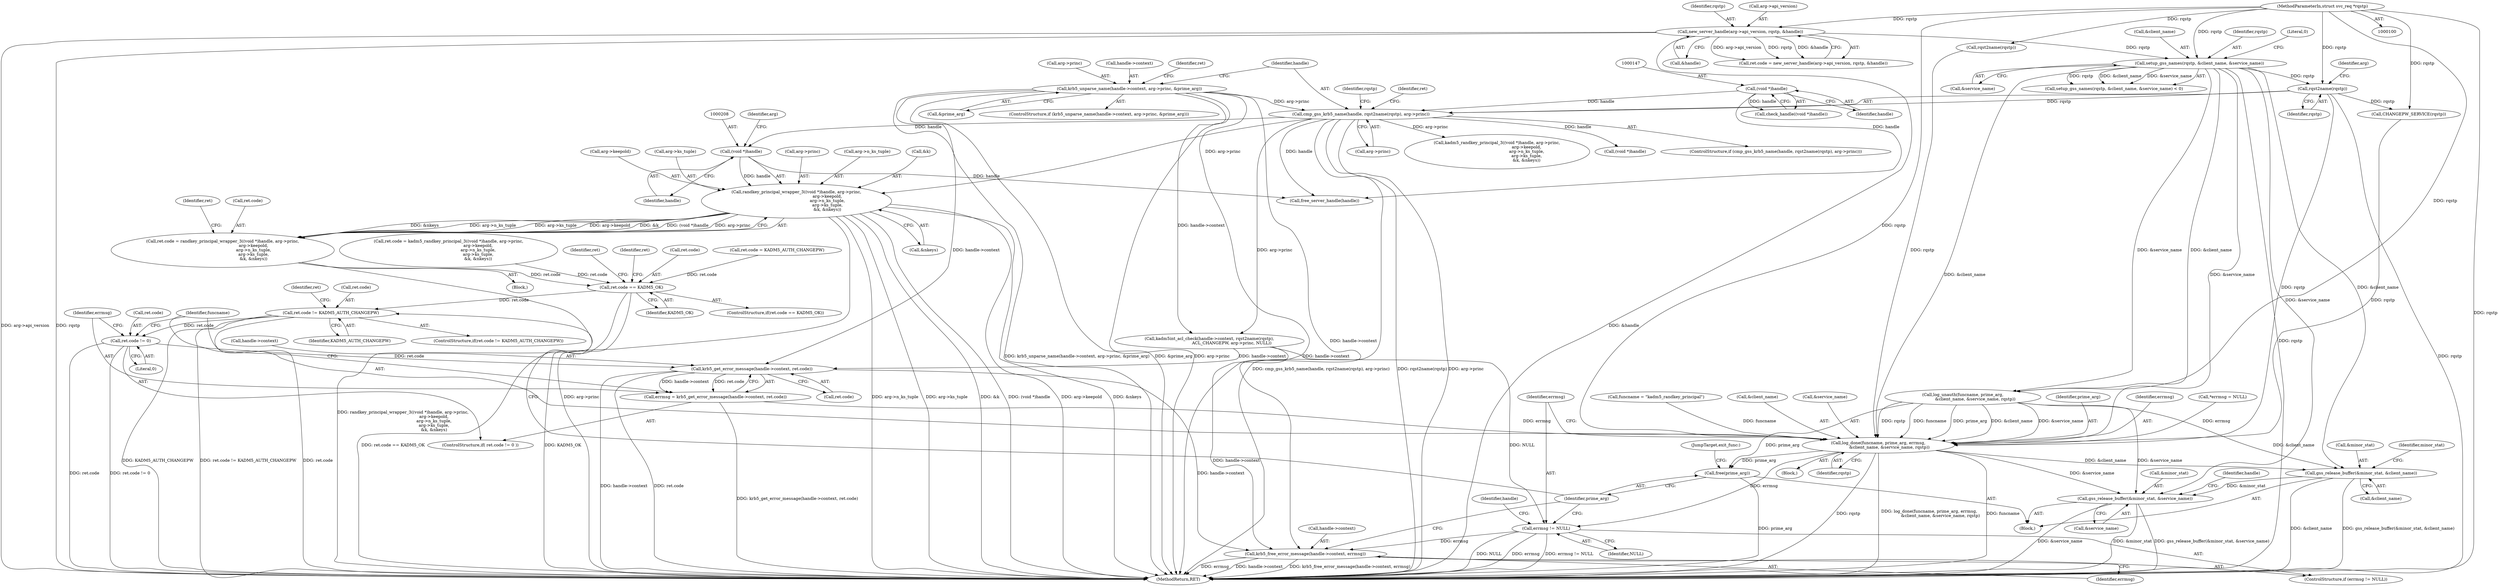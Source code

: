 digraph "0_krb5_83ed75feba32e46f736fcce0d96a0445f29b96c2_1@API" {
"1000206" [label="(Call,randkey_principal_wrapper_3((void *)handle, arg->princ,\n                                               arg->keepold,\n                                               arg->n_ks_tuple,\n                                               arg->ks_tuple,\n                                               &k, &nkeys))"];
"1000207" [label="(Call,(void *)handle)"];
"1000194" [label="(Call,cmp_gss_krb5_name(handle, rqst2name(rqstp), arg->princ))"];
"1000146" [label="(Call,(void *)handle)"];
"1000196" [label="(Call,rqst2name(rqstp))"];
"1000162" [label="(Call,setup_gss_names(rqstp, &client_name, &service_name))"];
"1000132" [label="(Call,new_server_handle(arg->api_version, rqstp, &handle))"];
"1000102" [label="(MethodParameterIn,struct svc_req *rqstp)"];
"1000177" [label="(Call,krb5_unparse_name(handle->context, arg->princ, &prime_arg))"];
"1000202" [label="(Call,ret.code = randkey_principal_wrapper_3((void *)handle, arg->princ,\n                                               arg->keepold,\n                                               arg->n_ks_tuple,\n                                               arg->ks_tuple,\n                                               &k, &nkeys))"];
"1000284" [label="(Call,ret.code == KADM5_OK)"];
"1000301" [label="(Call,ret.code != KADM5_AUTH_CHANGEPW)"];
"1000308" [label="(Call,ret.code != 0)"];
"1000315" [label="(Call,krb5_get_error_message(handle->context, ret.code))"];
"1000313" [label="(Call,errmsg = krb5_get_error_message(handle->context, ret.code))"];
"1000322" [label="(Call,log_done(funcname, prime_arg, errmsg,\n                 &client_name, &service_name, rqstp))"];
"1000332" [label="(Call,errmsg != NULL)"];
"1000335" [label="(Call,krb5_free_error_message(handle->context, errmsg))"];
"1000340" [label="(Call,free(prime_arg))"];
"1000343" [label="(Call,gss_release_buffer(&minor_stat, &client_name))"];
"1000348" [label="(Call,gss_release_buffer(&minor_stat, &service_name))"];
"1000331" [label="(ControlStructure,if (errmsg != NULL))"];
"1000230" [label="(Call,CHANGEPW_SERVICE(rqstp))"];
"1000354" [label="(Identifier,handle)"];
"1000184" [label="(Call,&prime_arg)"];
"1000232" [label="(Call,kadm5int_acl_check(handle->context, rqst2name(rqstp),\n                                  ACL_CHANGEPW, arg->princ, NULL))"];
"1000222" [label="(Call,&k)"];
"1000102" [label="(MethodParameterIn,struct svc_req *rqstp)"];
"1000206" [label="(Call,randkey_principal_wrapper_3((void *)handle, arg->princ,\n                                               arg->keepold,\n                                               arg->n_ks_tuple,\n                                               arg->ks_tuple,\n                                               &k, &nkeys))"];
"1000303" [label="(Identifier,ret)"];
"1000315" [label="(Call,krb5_get_error_message(handle->context, ret.code))"];
"1000199" [label="(Identifier,arg)"];
"1000202" [label="(Call,ret.code = randkey_principal_wrapper_3((void *)handle, arg->princ,\n                                               arg->keepold,\n                                               arg->n_ks_tuple,\n                                               arg->ks_tuple,\n                                               &k, &nkeys))"];
"1000346" [label="(Call,&client_name)"];
"1000348" [label="(Call,gss_release_buffer(&minor_stat, &service_name))"];
"1000176" [label="(ControlStructure,if (krb5_unparse_name(handle->context, arg->princ, &prime_arg)))"];
"1000340" [label="(Call,free(prime_arg))"];
"1000309" [label="(Call,ret.code)"];
"1000209" [label="(Identifier,handle)"];
"1000353" [label="(Call,free_server_handle(handle))"];
"1000145" [label="(Call,check_handle((void *)handle))"];
"1000306" [label="(Block,)"];
"1000349" [label="(Call,&minor_stat)"];
"1000196" [label="(Call,rqst2name(rqstp))"];
"1000323" [label="(Identifier,funcname)"];
"1000312" [label="(Literal,0)"];
"1000168" [label="(Literal,0)"];
"1000236" [label="(Call,rqst2name(rqstp))"];
"1000103" [label="(Block,)"];
"1000177" [label="(Call,krb5_unparse_name(handle->context, arg->princ, &prime_arg))"];
"1000316" [label="(Call,handle->context)"];
"1000195" [label="(Identifier,handle)"];
"1000305" [label="(Identifier,KADM5_AUTH_CHANGEPW)"];
"1000194" [label="(Call,cmp_gss_krb5_name(handle, rqst2name(rqstp), arg->princ))"];
"1000198" [label="(Call,arg->princ)"];
"1000137" [label="(Call,&handle)"];
"1000231" [label="(Identifier,rqstp)"];
"1000330" [label="(Identifier,rqstp)"];
"1000270" [label="(Call,log_unauth(funcname, prime_arg,\n                   &client_name, &service_name, rqstp))"];
"1000161" [label="(Call,setup_gss_names(rqstp, &client_name, &service_name) < 0)"];
"1000285" [label="(Call,ret.code)"];
"1000164" [label="(Call,&client_name)"];
"1000335" [label="(Call,krb5_free_error_message(handle->context, errmsg))"];
"1000197" [label="(Identifier,rqstp)"];
"1000324" [label="(Identifier,prime_arg)"];
"1000213" [label="(Call,arg->keepold)"];
"1000337" [label="(Identifier,handle)"];
"1000344" [label="(Call,&minor_stat)"];
"1000204" [label="(Identifier,ret)"];
"1000308" [label="(Call,ret.code != 0)"];
"1000336" [label="(Call,handle->context)"];
"1000219" [label="(Call,arg->ks_tuple)"];
"1000325" [label="(Identifier,errmsg)"];
"1000248" [label="(Call,kadm5_randkey_principal_3((void *)handle, arg->princ,\n                                             arg->keepold,\n                                             arg->n_ks_tuple,\n                                             arg->ks_tuple,\n                                             &k, &nkeys))"];
"1000162" [label="(Call,setup_gss_names(rqstp, &client_name, &service_name))"];
"1000307" [label="(ControlStructure,if( ret.code != 0 ))"];
"1000278" [label="(Call,ret.code = KADM5_AUTH_CHANGEPW)"];
"1000300" [label="(ControlStructure,if(ret.code != KADM5_AUTH_CHANGEPW))"];
"1000302" [label="(Call,ret.code)"];
"1000146" [label="(Call,(void *)handle)"];
"1000350" [label="(Identifier,minor_stat)"];
"1000332" [label="(Call,errmsg != NULL)"];
"1000333" [label="(Identifier,errmsg)"];
"1000120" [label="(Call,*errmsg = NULL)"];
"1000224" [label="(Call,&nkeys)"];
"1000310" [label="(Identifier,ret)"];
"1000181" [label="(Call,arg->princ)"];
"1000249" [label="(Call,(void *)handle)"];
"1000358" [label="(MethodReturn,RET)"];
"1000244" [label="(Call,ret.code = kadm5_randkey_principal_3((void *)handle, arg->princ,\n                                             arg->keepold,\n                                             arg->n_ks_tuple,\n                                             arg->ks_tuple,\n                                             &k, &nkeys))"];
"1000351" [label="(Call,&service_name)"];
"1000207" [label="(Call,(void *)handle)"];
"1000288" [label="(Identifier,KADM5_OK)"];
"1000283" [label="(ControlStructure,if(ret.code == KADM5_OK))"];
"1000319" [label="(Call,ret.code)"];
"1000166" [label="(Call,&service_name)"];
"1000148" [label="(Identifier,handle)"];
"1000193" [label="(ControlStructure,if (cmp_gss_krb5_name(handle, rqst2name(rqstp), arg->princ)))"];
"1000341" [label="(Identifier,prime_arg)"];
"1000157" [label="(Call,funcname = \"kadm5_randkey_principal\")"];
"1000326" [label="(Call,&client_name)"];
"1000132" [label="(Call,new_server_handle(arg->api_version, rqstp, &handle))"];
"1000136" [label="(Identifier,rqstp)"];
"1000328" [label="(Call,&service_name)"];
"1000210" [label="(Call,arg->princ)"];
"1000284" [label="(Call,ret.code == KADM5_OK)"];
"1000201" [label="(Block,)"];
"1000301" [label="(Call,ret.code != KADM5_AUTH_CHANGEPW)"];
"1000178" [label="(Call,handle->context)"];
"1000343" [label="(Call,gss_release_buffer(&minor_stat, &client_name))"];
"1000163" [label="(Identifier,rqstp)"];
"1000342" [label="(JumpTarget,exit_func:)"];
"1000286" [label="(Identifier,ret)"];
"1000216" [label="(Call,arg->n_ks_tuple)"];
"1000133" [label="(Call,arg->api_version)"];
"1000203" [label="(Call,ret.code)"];
"1000339" [label="(Identifier,errmsg)"];
"1000292" [label="(Identifier,ret)"];
"1000211" [label="(Identifier,arg)"];
"1000334" [label="(Identifier,NULL)"];
"1000314" [label="(Identifier,errmsg)"];
"1000322" [label="(Call,log_done(funcname, prime_arg, errmsg,\n                 &client_name, &service_name, rqstp))"];
"1000313" [label="(Call,errmsg = krb5_get_error_message(handle->context, ret.code))"];
"1000189" [label="(Identifier,ret)"];
"1000128" [label="(Call,ret.code = new_server_handle(arg->api_version, rqstp, &handle))"];
"1000206" -> "1000202"  [label="AST: "];
"1000206" -> "1000224"  [label="CFG: "];
"1000207" -> "1000206"  [label="AST: "];
"1000210" -> "1000206"  [label="AST: "];
"1000213" -> "1000206"  [label="AST: "];
"1000216" -> "1000206"  [label="AST: "];
"1000219" -> "1000206"  [label="AST: "];
"1000222" -> "1000206"  [label="AST: "];
"1000224" -> "1000206"  [label="AST: "];
"1000202" -> "1000206"  [label="CFG: "];
"1000206" -> "1000358"  [label="DDG: arg->princ"];
"1000206" -> "1000358"  [label="DDG: arg->n_ks_tuple"];
"1000206" -> "1000358"  [label="DDG: arg->ks_tuple"];
"1000206" -> "1000358"  [label="DDG: &k"];
"1000206" -> "1000358"  [label="DDG: (void *)handle"];
"1000206" -> "1000358"  [label="DDG: arg->keepold"];
"1000206" -> "1000358"  [label="DDG: &nkeys"];
"1000206" -> "1000202"  [label="DDG: &nkeys"];
"1000206" -> "1000202"  [label="DDG: arg->n_ks_tuple"];
"1000206" -> "1000202"  [label="DDG: arg->ks_tuple"];
"1000206" -> "1000202"  [label="DDG: arg->keepold"];
"1000206" -> "1000202"  [label="DDG: &k"];
"1000206" -> "1000202"  [label="DDG: (void *)handle"];
"1000206" -> "1000202"  [label="DDG: arg->princ"];
"1000207" -> "1000206"  [label="DDG: handle"];
"1000194" -> "1000206"  [label="DDG: arg->princ"];
"1000207" -> "1000209"  [label="CFG: "];
"1000208" -> "1000207"  [label="AST: "];
"1000209" -> "1000207"  [label="AST: "];
"1000211" -> "1000207"  [label="CFG: "];
"1000194" -> "1000207"  [label="DDG: handle"];
"1000207" -> "1000353"  [label="DDG: handle"];
"1000194" -> "1000193"  [label="AST: "];
"1000194" -> "1000198"  [label="CFG: "];
"1000195" -> "1000194"  [label="AST: "];
"1000196" -> "1000194"  [label="AST: "];
"1000198" -> "1000194"  [label="AST: "];
"1000204" -> "1000194"  [label="CFG: "];
"1000231" -> "1000194"  [label="CFG: "];
"1000194" -> "1000358"  [label="DDG: cmp_gss_krb5_name(handle, rqst2name(rqstp), arg->princ)"];
"1000194" -> "1000358"  [label="DDG: rqst2name(rqstp)"];
"1000194" -> "1000358"  [label="DDG: arg->princ"];
"1000146" -> "1000194"  [label="DDG: handle"];
"1000196" -> "1000194"  [label="DDG: rqstp"];
"1000177" -> "1000194"  [label="DDG: arg->princ"];
"1000194" -> "1000232"  [label="DDG: arg->princ"];
"1000194" -> "1000249"  [label="DDG: handle"];
"1000194" -> "1000248"  [label="DDG: arg->princ"];
"1000194" -> "1000353"  [label="DDG: handle"];
"1000146" -> "1000145"  [label="AST: "];
"1000146" -> "1000148"  [label="CFG: "];
"1000147" -> "1000146"  [label="AST: "];
"1000148" -> "1000146"  [label="AST: "];
"1000145" -> "1000146"  [label="CFG: "];
"1000146" -> "1000145"  [label="DDG: handle"];
"1000146" -> "1000353"  [label="DDG: handle"];
"1000196" -> "1000197"  [label="CFG: "];
"1000197" -> "1000196"  [label="AST: "];
"1000199" -> "1000196"  [label="CFG: "];
"1000196" -> "1000358"  [label="DDG: rqstp"];
"1000162" -> "1000196"  [label="DDG: rqstp"];
"1000102" -> "1000196"  [label="DDG: rqstp"];
"1000196" -> "1000230"  [label="DDG: rqstp"];
"1000196" -> "1000322"  [label="DDG: rqstp"];
"1000162" -> "1000161"  [label="AST: "];
"1000162" -> "1000166"  [label="CFG: "];
"1000163" -> "1000162"  [label="AST: "];
"1000164" -> "1000162"  [label="AST: "];
"1000166" -> "1000162"  [label="AST: "];
"1000168" -> "1000162"  [label="CFG: "];
"1000162" -> "1000358"  [label="DDG: rqstp"];
"1000162" -> "1000161"  [label="DDG: rqstp"];
"1000162" -> "1000161"  [label="DDG: &client_name"];
"1000162" -> "1000161"  [label="DDG: &service_name"];
"1000132" -> "1000162"  [label="DDG: rqstp"];
"1000102" -> "1000162"  [label="DDG: rqstp"];
"1000162" -> "1000270"  [label="DDG: &client_name"];
"1000162" -> "1000270"  [label="DDG: &service_name"];
"1000162" -> "1000322"  [label="DDG: &client_name"];
"1000162" -> "1000322"  [label="DDG: &service_name"];
"1000162" -> "1000343"  [label="DDG: &client_name"];
"1000162" -> "1000348"  [label="DDG: &service_name"];
"1000132" -> "1000128"  [label="AST: "];
"1000132" -> "1000137"  [label="CFG: "];
"1000133" -> "1000132"  [label="AST: "];
"1000136" -> "1000132"  [label="AST: "];
"1000137" -> "1000132"  [label="AST: "];
"1000128" -> "1000132"  [label="CFG: "];
"1000132" -> "1000358"  [label="DDG: arg->api_version"];
"1000132" -> "1000358"  [label="DDG: rqstp"];
"1000132" -> "1000358"  [label="DDG: &handle"];
"1000132" -> "1000128"  [label="DDG: arg->api_version"];
"1000132" -> "1000128"  [label="DDG: rqstp"];
"1000132" -> "1000128"  [label="DDG: &handle"];
"1000102" -> "1000132"  [label="DDG: rqstp"];
"1000102" -> "1000100"  [label="AST: "];
"1000102" -> "1000358"  [label="DDG: rqstp"];
"1000102" -> "1000230"  [label="DDG: rqstp"];
"1000102" -> "1000236"  [label="DDG: rqstp"];
"1000102" -> "1000270"  [label="DDG: rqstp"];
"1000102" -> "1000322"  [label="DDG: rqstp"];
"1000177" -> "1000176"  [label="AST: "];
"1000177" -> "1000184"  [label="CFG: "];
"1000178" -> "1000177"  [label="AST: "];
"1000181" -> "1000177"  [label="AST: "];
"1000184" -> "1000177"  [label="AST: "];
"1000189" -> "1000177"  [label="CFG: "];
"1000195" -> "1000177"  [label="CFG: "];
"1000177" -> "1000358"  [label="DDG: handle->context"];
"1000177" -> "1000358"  [label="DDG: &prime_arg"];
"1000177" -> "1000358"  [label="DDG: arg->princ"];
"1000177" -> "1000358"  [label="DDG: krb5_unparse_name(handle->context, arg->princ, &prime_arg)"];
"1000177" -> "1000232"  [label="DDG: handle->context"];
"1000177" -> "1000315"  [label="DDG: handle->context"];
"1000177" -> "1000335"  [label="DDG: handle->context"];
"1000202" -> "1000201"  [label="AST: "];
"1000203" -> "1000202"  [label="AST: "];
"1000286" -> "1000202"  [label="CFG: "];
"1000202" -> "1000358"  [label="DDG: randkey_principal_wrapper_3((void *)handle, arg->princ,\n                                               arg->keepold,\n                                               arg->n_ks_tuple,\n                                               arg->ks_tuple,\n                                               &k, &nkeys)"];
"1000202" -> "1000284"  [label="DDG: ret.code"];
"1000284" -> "1000283"  [label="AST: "];
"1000284" -> "1000288"  [label="CFG: "];
"1000285" -> "1000284"  [label="AST: "];
"1000288" -> "1000284"  [label="AST: "];
"1000292" -> "1000284"  [label="CFG: "];
"1000303" -> "1000284"  [label="CFG: "];
"1000284" -> "1000358"  [label="DDG: ret.code == KADM5_OK"];
"1000284" -> "1000358"  [label="DDG: KADM5_OK"];
"1000244" -> "1000284"  [label="DDG: ret.code"];
"1000278" -> "1000284"  [label="DDG: ret.code"];
"1000284" -> "1000301"  [label="DDG: ret.code"];
"1000301" -> "1000300"  [label="AST: "];
"1000301" -> "1000305"  [label="CFG: "];
"1000302" -> "1000301"  [label="AST: "];
"1000305" -> "1000301"  [label="AST: "];
"1000310" -> "1000301"  [label="CFG: "];
"1000341" -> "1000301"  [label="CFG: "];
"1000301" -> "1000358"  [label="DDG: KADM5_AUTH_CHANGEPW"];
"1000301" -> "1000358"  [label="DDG: ret.code != KADM5_AUTH_CHANGEPW"];
"1000301" -> "1000358"  [label="DDG: ret.code"];
"1000301" -> "1000308"  [label="DDG: ret.code"];
"1000308" -> "1000307"  [label="AST: "];
"1000308" -> "1000312"  [label="CFG: "];
"1000309" -> "1000308"  [label="AST: "];
"1000312" -> "1000308"  [label="AST: "];
"1000314" -> "1000308"  [label="CFG: "];
"1000323" -> "1000308"  [label="CFG: "];
"1000308" -> "1000358"  [label="DDG: ret.code"];
"1000308" -> "1000358"  [label="DDG: ret.code != 0"];
"1000308" -> "1000315"  [label="DDG: ret.code"];
"1000315" -> "1000313"  [label="AST: "];
"1000315" -> "1000319"  [label="CFG: "];
"1000316" -> "1000315"  [label="AST: "];
"1000319" -> "1000315"  [label="AST: "];
"1000313" -> "1000315"  [label="CFG: "];
"1000315" -> "1000358"  [label="DDG: handle->context"];
"1000315" -> "1000358"  [label="DDG: ret.code"];
"1000315" -> "1000313"  [label="DDG: handle->context"];
"1000315" -> "1000313"  [label="DDG: ret.code"];
"1000232" -> "1000315"  [label="DDG: handle->context"];
"1000315" -> "1000335"  [label="DDG: handle->context"];
"1000313" -> "1000307"  [label="AST: "];
"1000314" -> "1000313"  [label="AST: "];
"1000323" -> "1000313"  [label="CFG: "];
"1000313" -> "1000358"  [label="DDG: krb5_get_error_message(handle->context, ret.code)"];
"1000313" -> "1000322"  [label="DDG: errmsg"];
"1000322" -> "1000306"  [label="AST: "];
"1000322" -> "1000330"  [label="CFG: "];
"1000323" -> "1000322"  [label="AST: "];
"1000324" -> "1000322"  [label="AST: "];
"1000325" -> "1000322"  [label="AST: "];
"1000326" -> "1000322"  [label="AST: "];
"1000328" -> "1000322"  [label="AST: "];
"1000330" -> "1000322"  [label="AST: "];
"1000333" -> "1000322"  [label="CFG: "];
"1000322" -> "1000358"  [label="DDG: rqstp"];
"1000322" -> "1000358"  [label="DDG: log_done(funcname, prime_arg, errmsg,\n                 &client_name, &service_name, rqstp)"];
"1000322" -> "1000358"  [label="DDG: funcname"];
"1000157" -> "1000322"  [label="DDG: funcname"];
"1000270" -> "1000322"  [label="DDG: funcname"];
"1000270" -> "1000322"  [label="DDG: prime_arg"];
"1000270" -> "1000322"  [label="DDG: &client_name"];
"1000270" -> "1000322"  [label="DDG: &service_name"];
"1000270" -> "1000322"  [label="DDG: rqstp"];
"1000120" -> "1000322"  [label="DDG: errmsg"];
"1000236" -> "1000322"  [label="DDG: rqstp"];
"1000230" -> "1000322"  [label="DDG: rqstp"];
"1000322" -> "1000332"  [label="DDG: errmsg"];
"1000322" -> "1000340"  [label="DDG: prime_arg"];
"1000322" -> "1000343"  [label="DDG: &client_name"];
"1000322" -> "1000348"  [label="DDG: &service_name"];
"1000332" -> "1000331"  [label="AST: "];
"1000332" -> "1000334"  [label="CFG: "];
"1000333" -> "1000332"  [label="AST: "];
"1000334" -> "1000332"  [label="AST: "];
"1000337" -> "1000332"  [label="CFG: "];
"1000341" -> "1000332"  [label="CFG: "];
"1000332" -> "1000358"  [label="DDG: NULL"];
"1000332" -> "1000358"  [label="DDG: errmsg"];
"1000332" -> "1000358"  [label="DDG: errmsg != NULL"];
"1000232" -> "1000332"  [label="DDG: NULL"];
"1000332" -> "1000335"  [label="DDG: errmsg"];
"1000335" -> "1000331"  [label="AST: "];
"1000335" -> "1000339"  [label="CFG: "];
"1000336" -> "1000335"  [label="AST: "];
"1000339" -> "1000335"  [label="AST: "];
"1000341" -> "1000335"  [label="CFG: "];
"1000335" -> "1000358"  [label="DDG: errmsg"];
"1000335" -> "1000358"  [label="DDG: handle->context"];
"1000335" -> "1000358"  [label="DDG: krb5_free_error_message(handle->context, errmsg)"];
"1000232" -> "1000335"  [label="DDG: handle->context"];
"1000340" -> "1000103"  [label="AST: "];
"1000340" -> "1000341"  [label="CFG: "];
"1000341" -> "1000340"  [label="AST: "];
"1000342" -> "1000340"  [label="CFG: "];
"1000340" -> "1000358"  [label="DDG: prime_arg"];
"1000270" -> "1000340"  [label="DDG: prime_arg"];
"1000343" -> "1000103"  [label="AST: "];
"1000343" -> "1000346"  [label="CFG: "];
"1000344" -> "1000343"  [label="AST: "];
"1000346" -> "1000343"  [label="AST: "];
"1000350" -> "1000343"  [label="CFG: "];
"1000343" -> "1000358"  [label="DDG: gss_release_buffer(&minor_stat, &client_name)"];
"1000343" -> "1000358"  [label="DDG: &client_name"];
"1000270" -> "1000343"  [label="DDG: &client_name"];
"1000343" -> "1000348"  [label="DDG: &minor_stat"];
"1000348" -> "1000103"  [label="AST: "];
"1000348" -> "1000351"  [label="CFG: "];
"1000349" -> "1000348"  [label="AST: "];
"1000351" -> "1000348"  [label="AST: "];
"1000354" -> "1000348"  [label="CFG: "];
"1000348" -> "1000358"  [label="DDG: &service_name"];
"1000348" -> "1000358"  [label="DDG: &minor_stat"];
"1000348" -> "1000358"  [label="DDG: gss_release_buffer(&minor_stat, &service_name)"];
"1000270" -> "1000348"  [label="DDG: &service_name"];
}
